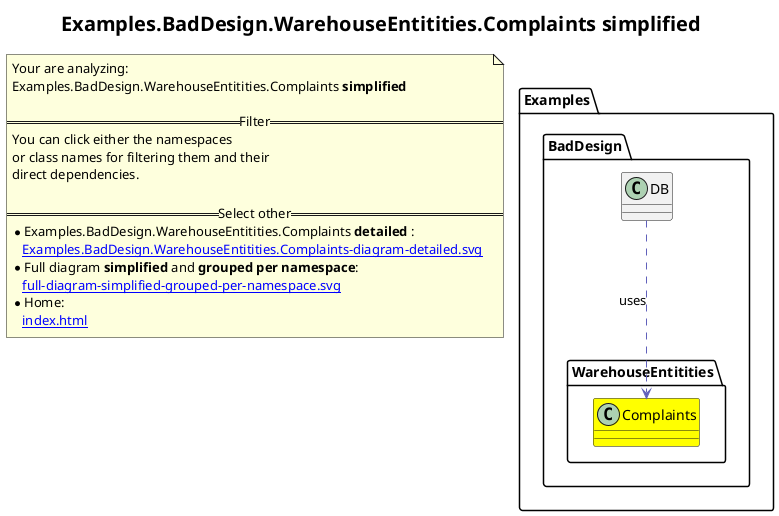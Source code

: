 @startuml
skinparam linetype ortho
title <size:20>Examples.BadDesign.WarehouseEntitities.Complaints **simplified** </size>
note "Your are analyzing:\nExamples.BadDesign.WarehouseEntitities.Complaints **simplified** \n\n==Filter==\nYou can click either the namespaces \nor class names for filtering them and their\ndirect dependencies.\n\n==Select other==\n* Examples.BadDesign.WarehouseEntitities.Complaints **detailed** :\n   [[Examples.BadDesign.WarehouseEntitities.Complaints-diagram-detailed.svg]]\n* Full diagram **simplified** and **grouped per namespace**:\n   [[full-diagram-simplified-grouped-per-namespace.svg]]\n* Home:\n   [[index.html]]" as FloatingNote
  class Examples.BadDesign.DB [[Examples.BadDesign.DB-diagram-simplified.svg]]  {
  }
    class Examples.BadDesign.WarehouseEntitities.Complaints [[Examples.BadDesign.WarehouseEntitities.Complaints-diagram-simplified.svg]] #yellow {
    }
 ' *************************************** 
 ' *************************************** 
 ' *************************************** 
' Class relations extracted from namespace:
' Examples.BadDesign
Examples.BadDesign.DB .[#6060BB].> Examples.BadDesign.WarehouseEntitities.Complaints  : uses 
' Class relations extracted from namespace:
' Examples.BadDesign.WarehouseEntitities
@enduml